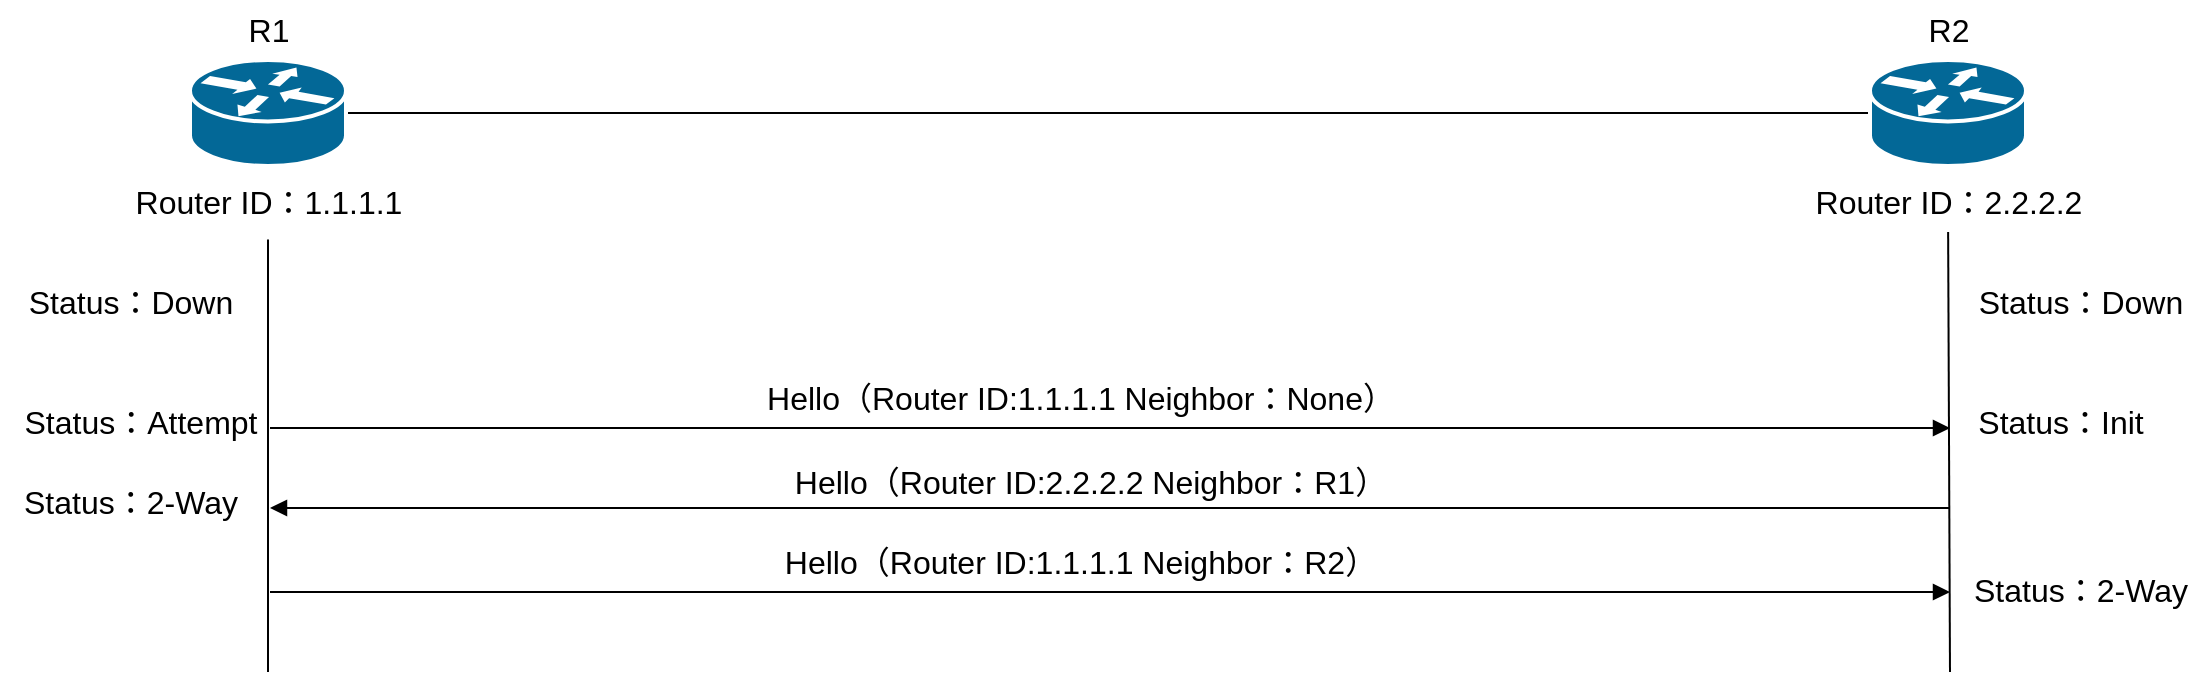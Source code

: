 <mxfile version="27.0.9">
  <diagram name="第1頁" id="mU4pODHEQDcuvb9itQm9">
    <mxGraphModel dx="1132" dy="674" grid="1" gridSize="10" guides="1" tooltips="1" connect="1" arrows="1" fold="1" page="1" pageScale="1" pageWidth="1169" pageHeight="827" math="0" shadow="0">
      <root>
        <mxCell id="0" />
        <mxCell id="1" parent="0" />
        <mxCell id="ZAYnwsddhC_nmskKQS4w-8" value="" style="edgeStyle=orthogonalEdgeStyle;rounded=0;orthogonalLoop=1;jettySize=auto;html=1;endArrow=none;startFill=0;" edge="1" parent="1" source="ZAYnwsddhC_nmskKQS4w-2" target="ZAYnwsddhC_nmskKQS4w-7">
          <mxGeometry relative="1" as="geometry" />
        </mxCell>
        <mxCell id="ZAYnwsddhC_nmskKQS4w-12" value="" style="group" vertex="1" connectable="0" parent="1">
          <mxGeometry x="79" y="104" width="160" height="116" as="geometry" />
        </mxCell>
        <mxCell id="ZAYnwsddhC_nmskKQS4w-6" value="" style="group" vertex="1" connectable="0" parent="ZAYnwsddhC_nmskKQS4w-12">
          <mxGeometry x="41" width="78" height="83" as="geometry" />
        </mxCell>
        <mxCell id="ZAYnwsddhC_nmskKQS4w-2" value="" style="shape=mxgraph.cisco.routers.router;sketch=0;html=1;pointerEvents=1;dashed=0;fillColor=#036897;strokeColor=#ffffff;strokeWidth=2;verticalLabelPosition=bottom;verticalAlign=top;align=center;outlineConnect=0;" vertex="1" parent="ZAYnwsddhC_nmskKQS4w-6">
          <mxGeometry y="30" width="78" height="53" as="geometry" />
        </mxCell>
        <mxCell id="ZAYnwsddhC_nmskKQS4w-5" value="&lt;font style=&quot;font-size: 16px;&quot;&gt;R1&lt;/font&gt;" style="text;html=1;align=center;verticalAlign=middle;resizable=0;points=[];autosize=1;strokeColor=none;fillColor=none;" vertex="1" parent="ZAYnwsddhC_nmskKQS4w-6">
          <mxGeometry x="19" width="40" height="30" as="geometry" />
        </mxCell>
        <mxCell id="ZAYnwsddhC_nmskKQS4w-11" value="&lt;font style=&quot;font-size: 16px;&quot;&gt;Router ID：1.1.1.1&lt;/font&gt;" style="text;html=1;align=center;verticalAlign=middle;resizable=0;points=[];autosize=1;strokeColor=none;fillColor=none;" vertex="1" parent="ZAYnwsddhC_nmskKQS4w-12">
          <mxGeometry y="86" width="160" height="30" as="geometry" />
        </mxCell>
        <mxCell id="ZAYnwsddhC_nmskKQS4w-14" value="" style="group" vertex="1" connectable="0" parent="1">
          <mxGeometry x="919" y="104" width="160" height="116" as="geometry" />
        </mxCell>
        <mxCell id="ZAYnwsddhC_nmskKQS4w-7" value="" style="shape=mxgraph.cisco.routers.router;sketch=0;html=1;pointerEvents=1;dashed=0;fillColor=#036897;strokeColor=#ffffff;strokeWidth=2;verticalLabelPosition=bottom;verticalAlign=top;align=center;outlineConnect=0;" vertex="1" parent="ZAYnwsddhC_nmskKQS4w-14">
          <mxGeometry x="41" y="30" width="78" height="53" as="geometry" />
        </mxCell>
        <mxCell id="ZAYnwsddhC_nmskKQS4w-9" value="&lt;font style=&quot;font-size: 16px;&quot;&gt;R2&lt;/font&gt;" style="text;html=1;align=center;verticalAlign=middle;resizable=0;points=[];autosize=1;strokeColor=none;fillColor=none;" vertex="1" parent="ZAYnwsddhC_nmskKQS4w-14">
          <mxGeometry x="60" width="40" height="30" as="geometry" />
        </mxCell>
        <mxCell id="ZAYnwsddhC_nmskKQS4w-13" value="&lt;font style=&quot;font-size: 16px;&quot;&gt;Router ID：2.2.2.2&lt;/font&gt;" style="text;html=1;align=center;verticalAlign=middle;resizable=0;points=[];autosize=1;strokeColor=none;fillColor=none;" vertex="1" parent="ZAYnwsddhC_nmskKQS4w-14">
          <mxGeometry y="86" width="160" height="30" as="geometry" />
        </mxCell>
        <mxCell id="ZAYnwsddhC_nmskKQS4w-15" value="" style="endArrow=none;html=1;rounded=0;entryX=0.5;entryY=1.125;entryDx=0;entryDy=0;entryPerimeter=0;" edge="1" parent="1" target="ZAYnwsddhC_nmskKQS4w-11">
          <mxGeometry width="50" height="50" relative="1" as="geometry">
            <mxPoint x="159" y="440" as="sourcePoint" />
            <mxPoint x="550" y="340" as="targetPoint" />
          </mxGeometry>
        </mxCell>
        <mxCell id="ZAYnwsddhC_nmskKQS4w-16" value="" style="endArrow=none;html=1;rounded=0;" edge="1" parent="1" target="ZAYnwsddhC_nmskKQS4w-13">
          <mxGeometry width="50" height="50" relative="1" as="geometry">
            <mxPoint x="1000" y="440" as="sourcePoint" />
            <mxPoint x="998.52" y="220" as="targetPoint" />
          </mxGeometry>
        </mxCell>
        <mxCell id="ZAYnwsddhC_nmskKQS4w-18" value="&lt;font style=&quot;font-size: 16px;&quot;&gt;Hello（Router ID:1.1.1.1 Neighbor：None&lt;span style=&quot;background-color: transparent; color: light-dark(rgb(0, 0, 0), rgb(255, 255, 255));&quot;&gt;）&lt;/span&gt;&lt;/font&gt;" style="text;html=1;align=center;verticalAlign=middle;resizable=0;points=[];autosize=1;strokeColor=none;fillColor=none;" vertex="1" parent="1">
          <mxGeometry x="395" y="288" width="340" height="30" as="geometry" />
        </mxCell>
        <mxCell id="ZAYnwsddhC_nmskKQS4w-19" value="&lt;span style=&quot;font-size: 16px;&quot;&gt;Status：Down&lt;/span&gt;" style="text;html=1;align=center;verticalAlign=middle;resizable=0;points=[];autosize=1;strokeColor=none;fillColor=none;" vertex="1" parent="1">
          <mxGeometry x="25" y="240" width="130" height="30" as="geometry" />
        </mxCell>
        <mxCell id="ZAYnwsddhC_nmskKQS4w-20" value="&lt;span style=&quot;font-size: 16px;&quot;&gt;Status：Init&lt;/span&gt;" style="text;html=1;align=center;verticalAlign=middle;resizable=0;points=[];autosize=1;strokeColor=none;fillColor=none;" vertex="1" parent="1">
          <mxGeometry x="1000" y="300" width="110" height="30" as="geometry" />
        </mxCell>
        <mxCell id="ZAYnwsddhC_nmskKQS4w-23" value="&lt;span style=&quot;font-size: 16px;&quot;&gt;Status：Down&lt;/span&gt;" style="text;html=1;align=center;verticalAlign=middle;resizable=1;points=[];autosize=1;strokeColor=none;fillColor=none;movable=1;rotatable=1;deletable=1;editable=1;locked=0;connectable=1;" vertex="1" parent="1">
          <mxGeometry x="1000" y="240" width="130" height="30" as="geometry" />
        </mxCell>
        <mxCell id="ZAYnwsddhC_nmskKQS4w-38" value="" style="group" vertex="1" connectable="0" parent="1">
          <mxGeometry x="160" y="300" width="840" height="30" as="geometry" />
        </mxCell>
        <mxCell id="ZAYnwsddhC_nmskKQS4w-17" value="" style="endArrow=none;startArrow=block;html=1;rounded=0;startFill=1;movable=1;resizable=1;rotatable=1;deletable=1;editable=1;locked=0;connectable=1;" edge="1" parent="ZAYnwsddhC_nmskKQS4w-38">
          <mxGeometry width="50" height="50" relative="1" as="geometry">
            <mxPoint x="840" y="18" as="sourcePoint" />
            <mxPoint y="18" as="targetPoint" />
          </mxGeometry>
        </mxCell>
        <mxCell id="ZAYnwsddhC_nmskKQS4w-42" value="&lt;font style=&quot;font-size: 16px;&quot;&gt;Hello（Router ID:1.1.1.1 Neighbor：R2&lt;span style=&quot;background-color: transparent; color: light-dark(rgb(0, 0, 0), rgb(255, 255, 255));&quot;&gt;）&lt;/span&gt;&lt;/font&gt;" style="text;html=1;align=center;verticalAlign=middle;resizable=0;points=[];autosize=1;strokeColor=none;fillColor=none;" vertex="1" parent="1">
          <mxGeometry x="405" y="370" width="320" height="30" as="geometry" />
        </mxCell>
        <mxCell id="ZAYnwsddhC_nmskKQS4w-43" value="" style="group" vertex="1" connectable="0" parent="1">
          <mxGeometry x="160" y="382" width="840" height="30" as="geometry" />
        </mxCell>
        <mxCell id="ZAYnwsddhC_nmskKQS4w-44" value="" style="endArrow=none;startArrow=block;html=1;rounded=0;startFill=1;movable=1;resizable=1;rotatable=1;deletable=1;editable=1;locked=0;connectable=1;" edge="1" parent="ZAYnwsddhC_nmskKQS4w-43">
          <mxGeometry width="50" height="50" relative="1" as="geometry">
            <mxPoint x="840" y="18" as="sourcePoint" />
            <mxPoint y="18" as="targetPoint" />
          </mxGeometry>
        </mxCell>
        <mxCell id="ZAYnwsddhC_nmskKQS4w-48" value="" style="endArrow=none;startArrow=block;html=1;rounded=0;startFill=1;movable=1;resizable=1;rotatable=1;deletable=1;editable=1;locked=0;connectable=1;" edge="1" parent="1">
          <mxGeometry width="50" height="50" relative="1" as="geometry">
            <mxPoint x="160" y="358" as="sourcePoint" />
            <mxPoint x="1000" y="358" as="targetPoint" />
          </mxGeometry>
        </mxCell>
        <mxCell id="ZAYnwsddhC_nmskKQS4w-50" value="&lt;font style=&quot;font-size: 16px;&quot;&gt;Hello（Router ID:2.2.2.2 Neighbor：R1&lt;span style=&quot;background-color: transparent; color: light-dark(rgb(0, 0, 0), rgb(255, 255, 255));&quot;&gt;）&lt;/span&gt;&lt;/font&gt;" style="text;html=1;align=center;verticalAlign=middle;resizable=0;points=[];autosize=1;strokeColor=none;fillColor=none;" vertex="1" parent="1">
          <mxGeometry x="410" y="330" width="320" height="30" as="geometry" />
        </mxCell>
        <mxCell id="ZAYnwsddhC_nmskKQS4w-51" value="&lt;span style=&quot;font-size: 16px;&quot;&gt;Status：2-Way&lt;/span&gt;" style="text;html=1;align=center;verticalAlign=middle;resizable=0;points=[];autosize=1;strokeColor=none;fillColor=none;" vertex="1" parent="1">
          <mxGeometry x="1000" y="384" width="130" height="30" as="geometry" />
        </mxCell>
        <mxCell id="ZAYnwsddhC_nmskKQS4w-52" value="&lt;span style=&quot;font-size: 16px;&quot;&gt;Status：2-Way&lt;/span&gt;" style="text;html=1;align=center;verticalAlign=middle;resizable=0;points=[];autosize=1;strokeColor=none;fillColor=none;" vertex="1" parent="1">
          <mxGeometry x="25" y="340" width="130" height="30" as="geometry" />
        </mxCell>
        <mxCell id="ZAYnwsddhC_nmskKQS4w-65" value="&lt;span style=&quot;font-size: 16px;&quot;&gt;Status：Attempt&lt;/span&gt;" style="text;html=1;align=center;verticalAlign=middle;resizable=0;points=[];autosize=1;strokeColor=none;fillColor=none;" vertex="1" parent="1">
          <mxGeometry x="25" y="300" width="140" height="30" as="geometry" />
        </mxCell>
      </root>
    </mxGraphModel>
  </diagram>
</mxfile>
